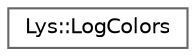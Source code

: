 digraph "Graphical Class Hierarchy"
{
 // LATEX_PDF_SIZE
  bgcolor="transparent";
  edge [fontname=Helvetica,fontsize=10,labelfontname=Helvetica,labelfontsize=10];
  node [fontname=Helvetica,fontsize=10,shape=box,height=0.2,width=0.4];
  rankdir="LR";
  Node0 [id="Node000000",label="Lys::LogColors",height=0.2,width=0.4,color="grey40", fillcolor="white", style="filled",URL="$structLys_1_1LogColors.html",tooltip="Arbitrary colors for displaying different levels of logs. Can be changed to any other color in the fo..."];
}
